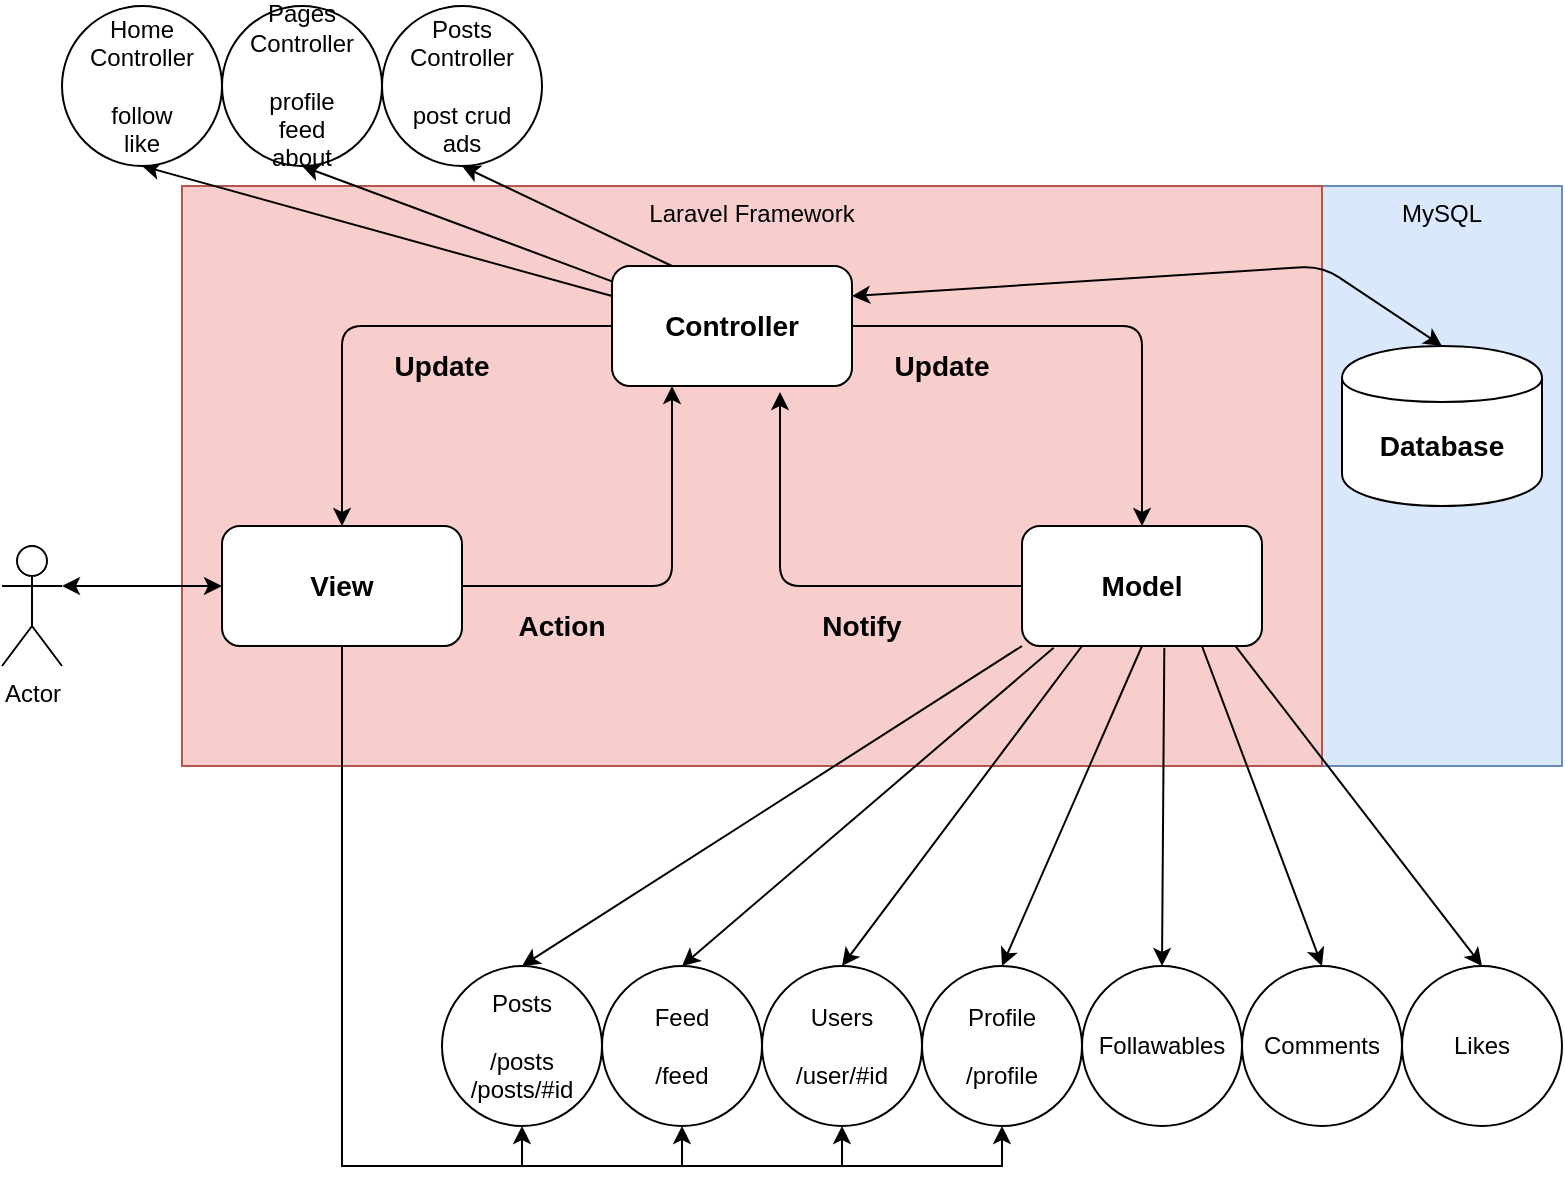 <mxfile version="12.9.3" type="device"><diagram id="mJJg1RPFm1L9CzcmGkqR" name="Page-1"><mxGraphModel dx="1113" dy="665" grid="1" gridSize="10" guides="1" tooltips="1" connect="1" arrows="1" fold="1" page="1" pageScale="1" pageWidth="850" pageHeight="1100" math="0" shadow="0"><root><mxCell id="0"/><mxCell id="1" parent="0"/><mxCell id="UMAkjBK8Yxbn1c9BL8BH-2" value="MySQL" style="rounded=0;whiteSpace=wrap;html=1;fillColor=#dae8fc;strokeColor=#6c8ebf;verticalAlign=top;" parent="1" vertex="1"><mxGeometry x="720" y="210" width="120" height="290" as="geometry"/></mxCell><mxCell id="UMAkjBK8Yxbn1c9BL8BH-1" value="&lt;div&gt;&lt;span&gt;Laravel Framework&lt;/span&gt;&lt;/div&gt;" style="rounded=0;whiteSpace=wrap;html=1;fillColor=#f8cecc;strokeColor=#b85450;align=center;horizontal=1;verticalAlign=top;" parent="1" vertex="1"><mxGeometry x="150" y="210" width="570" height="290" as="geometry"/></mxCell><mxCell id="fMZbKm5drv--scQu9Y78-12" value="" style="rounded=1;whiteSpace=wrap;html=1;" parent="1" vertex="1"><mxGeometry x="365" y="250" width="120" height="60" as="geometry"/></mxCell><mxCell id="UMAkjBK8Yxbn1c9BL8BH-3" style="rounded=1;orthogonalLoop=1;jettySize=auto;html=1;entryX=0.5;entryY=0;entryDx=0;entryDy=0;exitX=0;exitY=1;exitDx=0;exitDy=0;" parent="1" source="fMZbKm5drv--scQu9Y78-14" target="UMAkjBK8Yxbn1c9BL8BH-7" edge="1"><mxGeometry relative="1" as="geometry"><mxPoint x="560" y="520" as="targetPoint"/></mxGeometry></mxCell><mxCell id="fMZbKm5drv--scQu9Y78-14" value="" style="rounded=1;whiteSpace=wrap;html=1;" parent="1" vertex="1"><mxGeometry x="570" y="380" width="120" height="60" as="geometry"/></mxCell><mxCell id="4w6zmPFRFFov-7b19YkB-21" style="edgeStyle=orthogonalEdgeStyle;rounded=0;orthogonalLoop=1;jettySize=auto;html=1;exitX=0.5;exitY=1;exitDx=0;exitDy=0;entryX=0.5;entryY=1;entryDx=0;entryDy=0;" edge="1" parent="1" source="fMZbKm5drv--scQu9Y78-15" target="UMAkjBK8Yxbn1c9BL8BH-10"><mxGeometry relative="1" as="geometry"><Array as="points"><mxPoint x="230" y="700"/><mxPoint x="480" y="700"/></Array></mxGeometry></mxCell><mxCell id="fMZbKm5drv--scQu9Y78-15" value="" style="rounded=1;whiteSpace=wrap;html=1;" parent="1" vertex="1"><mxGeometry x="170" y="380" width="120" height="60" as="geometry"/></mxCell><mxCell id="fMZbKm5drv--scQu9Y78-17" value="&lt;b&gt;&lt;font style=&quot;font-size: 14px&quot;&gt;View&lt;/font&gt;&lt;/b&gt;" style="text;html=1;strokeColor=none;fillColor=none;align=center;verticalAlign=middle;whiteSpace=wrap;rounded=0;" parent="1" vertex="1"><mxGeometry x="210" y="400" width="40" height="20" as="geometry"/></mxCell><object label="Actor" id="fMZbKm5drv--scQu9Y78-18"><mxCell style="shape=umlActor;verticalLabelPosition=bottom;labelBackgroundColor=#ffffff;verticalAlign=top;html=1;outlineConnect=0;" parent="1" vertex="1"><mxGeometry x="60" y="390" width="30" height="60" as="geometry"/></mxCell></object><mxCell id="fMZbKm5drv--scQu9Y78-19" value="" style="endArrow=classic;html=1;exitX=0;exitY=0.5;exitDx=0;exitDy=0;entryX=0.5;entryY=0;entryDx=0;entryDy=0;" parent="1" source="fMZbKm5drv--scQu9Y78-12" target="fMZbKm5drv--scQu9Y78-15" edge="1"><mxGeometry width="50" height="50" relative="1" as="geometry"><mxPoint x="400" y="330" as="sourcePoint"/><mxPoint x="450" y="280" as="targetPoint"/><Array as="points"><mxPoint x="230" y="280"/></Array></mxGeometry></mxCell><mxCell id="fMZbKm5drv--scQu9Y78-20" value="" style="endArrow=classic;html=1;exitX=1;exitY=0.5;exitDx=0;exitDy=0;entryX=0.5;entryY=0;entryDx=0;entryDy=0;" parent="1" source="fMZbKm5drv--scQu9Y78-12" target="fMZbKm5drv--scQu9Y78-14" edge="1"><mxGeometry width="50" height="50" relative="1" as="geometry"><mxPoint x="550" y="360" as="sourcePoint"/><mxPoint x="680" y="260" as="targetPoint"/><Array as="points"><mxPoint x="630" y="280"/></Array></mxGeometry></mxCell><mxCell id="fMZbKm5drv--scQu9Y78-23" value="&lt;b&gt;&lt;font style=&quot;font-size: 14px&quot;&gt;Controller&lt;/font&gt;&lt;/b&gt;" style="text;html=1;strokeColor=none;fillColor=none;align=center;verticalAlign=middle;whiteSpace=wrap;rounded=0;" parent="1" vertex="1"><mxGeometry x="405" y="270" width="40" height="20" as="geometry"/></mxCell><mxCell id="fMZbKm5drv--scQu9Y78-13" value="&lt;b&gt;&lt;font style=&quot;font-size: 14px&quot;&gt;Model&lt;/font&gt;&lt;/b&gt;" style="text;html=1;strokeColor=none;fillColor=none;align=center;verticalAlign=middle;whiteSpace=wrap;rounded=0;" parent="1" vertex="1"><mxGeometry x="610" y="400" width="40" height="20" as="geometry"/></mxCell><mxCell id="fMZbKm5drv--scQu9Y78-24" value="" style="endArrow=classic;html=1;exitX=1;exitY=0.5;exitDx=0;exitDy=0;entryX=0.25;entryY=1;entryDx=0;entryDy=0;" parent="1" source="fMZbKm5drv--scQu9Y78-15" target="fMZbKm5drv--scQu9Y78-12" edge="1"><mxGeometry width="50" height="50" relative="1" as="geometry"><mxPoint x="400" y="430" as="sourcePoint"/><mxPoint x="450" y="380" as="targetPoint"/><Array as="points"><mxPoint x="395" y="410"/></Array></mxGeometry></mxCell><mxCell id="fMZbKm5drv--scQu9Y78-25" value="" style="endArrow=classic;html=1;exitX=0;exitY=0.5;exitDx=0;exitDy=0;entryX=0.7;entryY=1.05;entryDx=0;entryDy=0;entryPerimeter=0;" parent="1" source="fMZbKm5drv--scQu9Y78-14" target="fMZbKm5drv--scQu9Y78-12" edge="1"><mxGeometry width="50" height="50" relative="1" as="geometry"><mxPoint x="400" y="430" as="sourcePoint"/><mxPoint x="450" y="380" as="targetPoint"/><Array as="points"><mxPoint x="449" y="410"/></Array></mxGeometry></mxCell><mxCell id="fMZbKm5drv--scQu9Y78-30" value="" style="endArrow=classic;startArrow=classic;html=1;exitX=1;exitY=0.333;exitDx=0;exitDy=0;exitPerimeter=0;entryX=0;entryY=0.5;entryDx=0;entryDy=0;" parent="1" source="fMZbKm5drv--scQu9Y78-18" target="fMZbKm5drv--scQu9Y78-15" edge="1"><mxGeometry width="50" height="50" relative="1" as="geometry"><mxPoint x="400" y="630" as="sourcePoint"/><mxPoint x="450" y="580" as="targetPoint"/></mxGeometry></mxCell><mxCell id="fMZbKm5drv--scQu9Y78-32" value="" style="shape=cylinder;whiteSpace=wrap;html=1;boundedLbl=1;backgroundOutline=1;" parent="1" vertex="1"><mxGeometry x="730" y="290" width="100" height="80" as="geometry"/></mxCell><mxCell id="fMZbKm5drv--scQu9Y78-33" value="&lt;b&gt;&lt;font style=&quot;font-size: 14px&quot;&gt;Database&lt;/font&gt;&lt;/b&gt;" style="text;html=1;strokeColor=none;fillColor=none;align=center;verticalAlign=middle;whiteSpace=wrap;rounded=0;" parent="1" vertex="1"><mxGeometry x="760" y="330" width="40" height="20" as="geometry"/></mxCell><mxCell id="fMZbKm5drv--scQu9Y78-34" value="" style="endArrow=classic;startArrow=classic;html=1;exitX=1;exitY=0.25;exitDx=0;exitDy=0;entryX=0.5;entryY=0;entryDx=0;entryDy=0;" parent="1" source="fMZbKm5drv--scQu9Y78-12" target="fMZbKm5drv--scQu9Y78-32" edge="1"><mxGeometry width="50" height="50" relative="1" as="geometry"><mxPoint x="400" y="630" as="sourcePoint"/><mxPoint x="790" y="380" as="targetPoint"/><Array as="points"><mxPoint x="720" y="250"/></Array></mxGeometry></mxCell><mxCell id="fMZbKm5drv--scQu9Y78-35" value="&lt;b&gt;&lt;font style=&quot;font-size: 14px&quot;&gt;Action&lt;/font&gt;&lt;/b&gt;" style="text;html=1;strokeColor=none;fillColor=none;align=center;verticalAlign=middle;whiteSpace=wrap;rounded=0;" parent="1" vertex="1"><mxGeometry x="320" y="420" width="40" height="20" as="geometry"/></mxCell><mxCell id="fMZbKm5drv--scQu9Y78-36" value="&lt;b&gt;&lt;font style=&quot;font-size: 14px&quot;&gt;Update&lt;/font&gt;&lt;/b&gt;" style="text;html=1;strokeColor=none;fillColor=none;align=center;verticalAlign=middle;whiteSpace=wrap;rounded=0;" parent="1" vertex="1"><mxGeometry x="510" y="290" width="40" height="20" as="geometry"/></mxCell><mxCell id="fMZbKm5drv--scQu9Y78-37" value="&lt;b&gt;&lt;font style=&quot;font-size: 14px&quot;&gt;Notify&lt;/font&gt;&lt;/b&gt;" style="text;html=1;strokeColor=none;fillColor=none;align=center;verticalAlign=middle;whiteSpace=wrap;rounded=0;" parent="1" vertex="1"><mxGeometry x="470" y="420" width="40" height="20" as="geometry"/></mxCell><mxCell id="fMZbKm5drv--scQu9Y78-41" value="&lt;b&gt;&lt;font style=&quot;font-size: 14px&quot;&gt;Update&lt;/font&gt;&lt;/b&gt;" style="text;html=1;strokeColor=none;fillColor=none;align=center;verticalAlign=middle;whiteSpace=wrap;rounded=0;" parent="1" vertex="1"><mxGeometry x="260" y="290" width="40" height="20" as="geometry"/></mxCell><mxCell id="UMAkjBK8Yxbn1c9BL8BH-7" value="Posts&lt;br&gt;&lt;br&gt;/posts&lt;br&gt;/posts/#id" style="ellipse;whiteSpace=wrap;html=1;aspect=fixed;" parent="1" vertex="1"><mxGeometry x="280" y="600" width="80" height="80" as="geometry"/></mxCell><mxCell id="UMAkjBK8Yxbn1c9BL8BH-9" style="rounded=1;orthogonalLoop=1;jettySize=auto;html=1;entryX=0.5;entryY=0;entryDx=0;entryDy=0;exitX=0.25;exitY=1;exitDx=0;exitDy=0;" parent="1" source="fMZbKm5drv--scQu9Y78-14" target="UMAkjBK8Yxbn1c9BL8BH-10" edge="1"><mxGeometry relative="1" as="geometry"><mxPoint x="620" y="520" as="targetPoint"/><mxPoint x="630" y="440" as="sourcePoint"/></mxGeometry></mxCell><mxCell id="UMAkjBK8Yxbn1c9BL8BH-10" value="Users&lt;br&gt;&lt;br&gt;/user/#id" style="ellipse;whiteSpace=wrap;html=1;aspect=fixed;" parent="1" vertex="1"><mxGeometry x="440" y="600" width="80" height="80" as="geometry"/></mxCell><mxCell id="UMAkjBK8Yxbn1c9BL8BH-13" style="rounded=1;orthogonalLoop=1;jettySize=auto;html=1;entryX=0.5;entryY=0;entryDx=0;entryDy=0;exitX=0.5;exitY=1;exitDx=0;exitDy=0;" parent="1" source="fMZbKm5drv--scQu9Y78-14" target="UMAkjBK8Yxbn1c9BL8BH-14" edge="1"><mxGeometry relative="1" as="geometry"><mxPoint x="720" y="520" as="targetPoint"/><mxPoint x="730" y="440" as="sourcePoint"/></mxGeometry></mxCell><mxCell id="UMAkjBK8Yxbn1c9BL8BH-14" value="Profile&lt;br&gt;&lt;br&gt;/profile" style="ellipse;whiteSpace=wrap;html=1;aspect=fixed;" parent="1" vertex="1"><mxGeometry x="520" y="600" width="80" height="80" as="geometry"/></mxCell><mxCell id="4w6zmPFRFFov-7b19YkB-1" style="rounded=1;orthogonalLoop=1;jettySize=auto;html=1;entryX=0.5;entryY=0;entryDx=0;entryDy=0;exitX=0.132;exitY=1.015;exitDx=0;exitDy=0;exitPerimeter=0;" edge="1" parent="1" target="4w6zmPFRFFov-7b19YkB-2" source="fMZbKm5drv--scQu9Y78-14"><mxGeometry relative="1" as="geometry"><mxPoint x="625" y="520" as="targetPoint"/><mxPoint x="685" y="430" as="sourcePoint"/></mxGeometry></mxCell><mxCell id="4w6zmPFRFFov-7b19YkB-2" value="Feed&lt;br&gt;&lt;br&gt;/feed" style="ellipse;whiteSpace=wrap;html=1;aspect=fixed;" vertex="1" parent="1"><mxGeometry x="360" y="600" width="80" height="80" as="geometry"/></mxCell><mxCell id="4w6zmPFRFFov-7b19YkB-5" style="rounded=1;orthogonalLoop=1;jettySize=auto;html=1;entryX=0.5;entryY=0;entryDx=0;entryDy=0;exitX=0.593;exitY=1.015;exitDx=0;exitDy=0;exitPerimeter=0;" edge="1" parent="1" target="4w6zmPFRFFov-7b19YkB-6" source="fMZbKm5drv--scQu9Y78-14"><mxGeometry relative="1" as="geometry"><mxPoint x="800" y="520" as="targetPoint"/><mxPoint x="710" y="440" as="sourcePoint"/></mxGeometry></mxCell><mxCell id="4w6zmPFRFFov-7b19YkB-6" value="Follawables" style="ellipse;whiteSpace=wrap;html=1;aspect=fixed;" vertex="1" parent="1"><mxGeometry x="600" y="600" width="80" height="80" as="geometry"/></mxCell><mxCell id="4w6zmPFRFFov-7b19YkB-8" style="rounded=1;orthogonalLoop=1;jettySize=auto;html=1;entryX=0.5;entryY=0;entryDx=0;entryDy=0;exitX=0.75;exitY=1;exitDx=0;exitDy=0;" edge="1" parent="1" target="4w6zmPFRFFov-7b19YkB-9" source="fMZbKm5drv--scQu9Y78-14"><mxGeometry relative="1" as="geometry"><mxPoint x="880" y="520" as="targetPoint"/><mxPoint x="740" y="440" as="sourcePoint"/></mxGeometry></mxCell><mxCell id="4w6zmPFRFFov-7b19YkB-9" value="Comments" style="ellipse;whiteSpace=wrap;html=1;aspect=fixed;" vertex="1" parent="1"><mxGeometry x="680" y="600" width="80" height="80" as="geometry"/></mxCell><mxCell id="4w6zmPFRFFov-7b19YkB-10" style="rounded=1;orthogonalLoop=1;jettySize=auto;html=1;entryX=0.5;entryY=0;entryDx=0;entryDy=0;exitX=0.887;exitY=0.995;exitDx=0;exitDy=0;exitPerimeter=0;" edge="1" parent="1" target="4w6zmPFRFFov-7b19YkB-11" source="fMZbKm5drv--scQu9Y78-14"><mxGeometry relative="1" as="geometry"><mxPoint x="960" y="520" as="targetPoint"/><mxPoint x="820" y="440" as="sourcePoint"/></mxGeometry></mxCell><mxCell id="4w6zmPFRFFov-7b19YkB-11" value="Likes" style="ellipse;whiteSpace=wrap;html=1;aspect=fixed;" vertex="1" parent="1"><mxGeometry x="760" y="600" width="80" height="80" as="geometry"/></mxCell><mxCell id="4w6zmPFRFFov-7b19YkB-12" style="rounded=1;orthogonalLoop=1;jettySize=auto;html=1;entryX=0.5;entryY=1;entryDx=0;entryDy=0;exitX=0;exitY=0.25;exitDx=0;exitDy=0;" edge="1" parent="1" target="4w6zmPFRFFov-7b19YkB-13" source="fMZbKm5drv--scQu9Y78-12"><mxGeometry relative="1" as="geometry"><mxPoint x="505" y="330" as="targetPoint"/><mxPoint x="365" y="250" as="sourcePoint"/></mxGeometry></mxCell><mxCell id="4w6zmPFRFFov-7b19YkB-13" value="Home Controller&lt;br&gt;&lt;br&gt;follow&lt;br&gt;like" style="ellipse;whiteSpace=wrap;html=1;aspect=fixed;" vertex="1" parent="1"><mxGeometry x="90" y="120" width="80" height="80" as="geometry"/></mxCell><mxCell id="4w6zmPFRFFov-7b19YkB-14" style="rounded=1;orthogonalLoop=1;jettySize=auto;html=1;entryX=0.5;entryY=1;entryDx=0;entryDy=0;" edge="1" parent="1" target="4w6zmPFRFFov-7b19YkB-15" source="fMZbKm5drv--scQu9Y78-12"><mxGeometry relative="1" as="geometry"><mxPoint x="585" y="330" as="targetPoint"/><mxPoint x="475" y="250" as="sourcePoint"/></mxGeometry></mxCell><mxCell id="4w6zmPFRFFov-7b19YkB-15" value="Pages Controller&lt;br&gt;&lt;br&gt;profile&lt;br&gt;feed&lt;br&gt;about" style="ellipse;whiteSpace=wrap;html=1;aspect=fixed;" vertex="1" parent="1"><mxGeometry x="170" y="120" width="80" height="80" as="geometry"/></mxCell><mxCell id="4w6zmPFRFFov-7b19YkB-16" style="rounded=1;orthogonalLoop=1;jettySize=auto;html=1;entryX=0.5;entryY=1;entryDx=0;entryDy=0;exitX=0.25;exitY=0;exitDx=0;exitDy=0;" edge="1" parent="1" target="4w6zmPFRFFov-7b19YkB-17" source="fMZbKm5drv--scQu9Y78-12"><mxGeometry relative="1" as="geometry"><mxPoint x="667.5" y="330" as="targetPoint"/><mxPoint x="557.5" y="250" as="sourcePoint"/></mxGeometry></mxCell><mxCell id="4w6zmPFRFFov-7b19YkB-17" value="Posts Controller&lt;br&gt;&lt;br&gt;post crud&lt;br&gt;ads" style="ellipse;whiteSpace=wrap;html=1;aspect=fixed;" vertex="1" parent="1"><mxGeometry x="250" y="120" width="80" height="80" as="geometry"/></mxCell><mxCell id="4w6zmPFRFFov-7b19YkB-23" style="edgeStyle=orthogonalEdgeStyle;rounded=0;orthogonalLoop=1;jettySize=auto;html=1;exitX=0.5;exitY=1;exitDx=0;exitDy=0;entryX=0.5;entryY=1;entryDx=0;entryDy=0;" edge="1" parent="1" source="fMZbKm5drv--scQu9Y78-15" target="UMAkjBK8Yxbn1c9BL8BH-7"><mxGeometry relative="1" as="geometry"><mxPoint x="240" y="450" as="sourcePoint"/><mxPoint x="490" y="690" as="targetPoint"/><Array as="points"><mxPoint x="230" y="700"/><mxPoint x="320" y="700"/></Array></mxGeometry></mxCell><mxCell id="4w6zmPFRFFov-7b19YkB-24" style="edgeStyle=orthogonalEdgeStyle;rounded=0;orthogonalLoop=1;jettySize=auto;html=1;exitX=0.5;exitY=1;exitDx=0;exitDy=0;entryX=0.5;entryY=1;entryDx=0;entryDy=0;" edge="1" parent="1" source="fMZbKm5drv--scQu9Y78-15" target="4w6zmPFRFFov-7b19YkB-2"><mxGeometry relative="1" as="geometry"><mxPoint x="240" y="450" as="sourcePoint"/><mxPoint x="330" y="690" as="targetPoint"/><Array as="points"><mxPoint x="230" y="700"/><mxPoint x="400" y="700"/></Array></mxGeometry></mxCell><mxCell id="4w6zmPFRFFov-7b19YkB-25" style="edgeStyle=orthogonalEdgeStyle;rounded=0;orthogonalLoop=1;jettySize=auto;html=1;exitX=0.5;exitY=1;exitDx=0;exitDy=0;entryX=0.5;entryY=1;entryDx=0;entryDy=0;" edge="1" parent="1" source="fMZbKm5drv--scQu9Y78-15" target="UMAkjBK8Yxbn1c9BL8BH-14"><mxGeometry relative="1" as="geometry"><mxPoint x="240" y="450" as="sourcePoint"/><mxPoint x="410" y="690" as="targetPoint"/><Array as="points"><mxPoint x="230" y="700"/><mxPoint x="560" y="700"/></Array></mxGeometry></mxCell></root></mxGraphModel></diagram></mxfile>